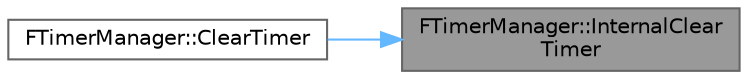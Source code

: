 digraph "FTimerManager::InternalClearTimer"
{
 // INTERACTIVE_SVG=YES
 // LATEX_PDF_SIZE
  bgcolor="transparent";
  edge [fontname=Helvetica,fontsize=10,labelfontname=Helvetica,labelfontsize=10];
  node [fontname=Helvetica,fontsize=10,shape=box,height=0.2,width=0.4];
  rankdir="RL";
  Node1 [id="Node000001",label="FTimerManager::InternalClear\lTimer",height=0.2,width=0.4,color="gray40", fillcolor="grey60", style="filled", fontcolor="black",tooltip=" "];
  Node1 -> Node2 [id="edge1_Node000001_Node000002",dir="back",color="steelblue1",style="solid",tooltip=" "];
  Node2 [id="Node000002",label="FTimerManager::ClearTimer",height=0.2,width=0.4,color="grey40", fillcolor="white", style="filled",URL="$d7/dea/classFTimerManager.html#adcfb74da5024fe37b40eb4f7f121b1a5",tooltip="Clears a previously set timer, identical to calling SetTimer() with a <= 0.f rate."];
}
